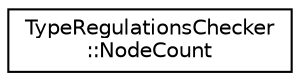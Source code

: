 digraph "Graphical Class Hierarchy"
{
 // LATEX_PDF_SIZE
  edge [fontname="Helvetica",fontsize="10",labelfontname="Helvetica",labelfontsize="10"];
  node [fontname="Helvetica",fontsize="10",shape=record];
  rankdir="LR";
  Node0 [label="TypeRegulationsChecker\l::NodeCount",height=0.2,width=0.4,color="black", fillcolor="white", style="filled",URL="$structoperations__research_1_1TypeRegulationsChecker_1_1NodeCount.html",tooltip=" "];
}
